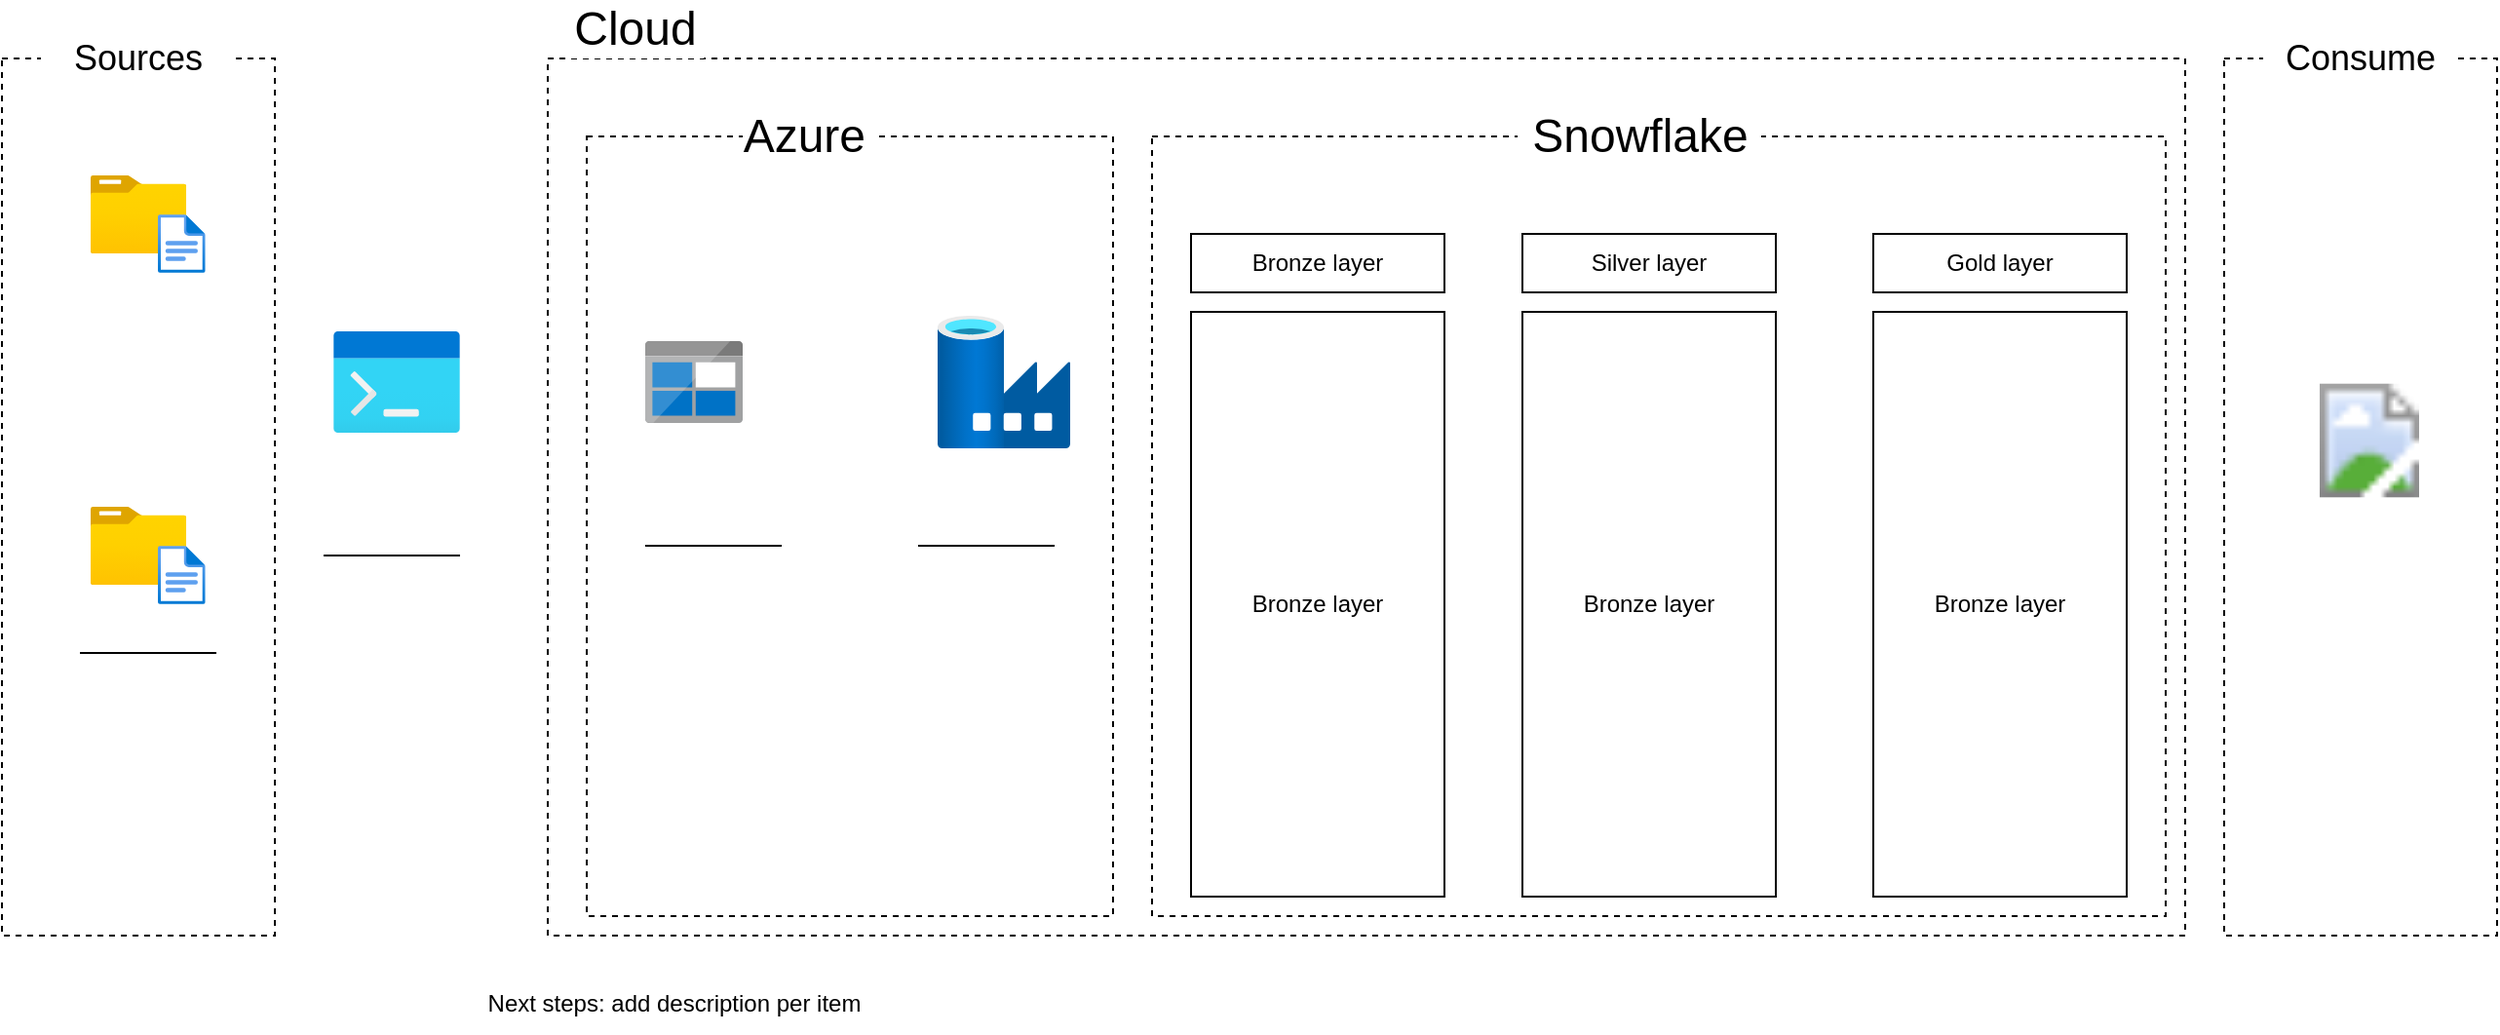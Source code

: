 <mxfile version="28.0.5">
  <diagram name="Page-1" id="2p3W1TwI71qRCSyU0E8I">
    <mxGraphModel dx="1426" dy="749" grid="1" gridSize="10" guides="1" tooltips="1" connect="1" arrows="1" fold="1" page="1" pageScale="1" pageWidth="2500" pageHeight="1920" background="none" math="0" shadow="0">
      <root>
        <mxCell id="0" />
        <mxCell id="1" parent="0" />
        <mxCell id="SgpQ-Ep98uLSc8GFuPtw-4" value="" style="rounded=0;whiteSpace=wrap;html=1;dashed=1;fillColor=none;" vertex="1" parent="1">
          <mxGeometry x="290" y="200" width="840" height="450" as="geometry" />
        </mxCell>
        <mxCell id="SgpQ-Ep98uLSc8GFuPtw-1" value="" style="rounded=0;whiteSpace=wrap;html=1;dashed=1;fillColor=none;" vertex="1" parent="1">
          <mxGeometry x="10" y="200" width="140" height="450" as="geometry" />
        </mxCell>
        <mxCell id="SgpQ-Ep98uLSc8GFuPtw-3" value="&lt;font style=&quot;font-size: 18px;&quot;&gt;Sources&lt;/font&gt;" style="rounded=0;whiteSpace=wrap;html=1;fillColor=default;strokeColor=none;" vertex="1" parent="1">
          <mxGeometry x="30" y="185" width="100" height="30" as="geometry" />
        </mxCell>
        <mxCell id="SgpQ-Ep98uLSc8GFuPtw-5" value="&lt;font style=&quot;font-size: 24px;&quot;&gt;Cloud&lt;/font&gt;" style="rounded=0;whiteSpace=wrap;html=1;fillColor=default;strokeColor=none;" vertex="1" parent="1">
          <mxGeometry x="300" y="170" width="70" height="30" as="geometry" />
        </mxCell>
        <mxCell id="SgpQ-Ep98uLSc8GFuPtw-6" value="" style="rounded=0;whiteSpace=wrap;html=1;dashed=1;fillColor=none;" vertex="1" parent="1">
          <mxGeometry x="310" y="240" width="270" height="400" as="geometry" />
        </mxCell>
        <mxCell id="SgpQ-Ep98uLSc8GFuPtw-7" value="&lt;font style=&quot;font-size: 24px;&quot;&gt;Azure&amp;nbsp;&lt;/font&gt;" style="rounded=0;whiteSpace=wrap;html=1;fillColor=default;strokeColor=none;" vertex="1" parent="1">
          <mxGeometry x="390" y="220" width="70" height="40" as="geometry" />
        </mxCell>
        <mxCell id="SgpQ-Ep98uLSc8GFuPtw-8" value="" style="rounded=0;whiteSpace=wrap;html=1;dashed=1;fillColor=none;" vertex="1" parent="1">
          <mxGeometry x="600" y="240" width="520" height="400" as="geometry" />
        </mxCell>
        <mxCell id="SgpQ-Ep98uLSc8GFuPtw-10" value="&lt;font style=&quot;font-size: 24px;&quot;&gt;Snowflake&lt;/font&gt;" style="rounded=0;whiteSpace=wrap;html=1;fillColor=default;strokeColor=none;" vertex="1" parent="1">
          <mxGeometry x="787.5" y="220" width="125" height="40" as="geometry" />
        </mxCell>
        <mxCell id="SgpQ-Ep98uLSc8GFuPtw-11" value="Bronze layer" style="rounded=0;whiteSpace=wrap;html=1;" vertex="1" parent="1">
          <mxGeometry x="620" y="290" width="130" height="30" as="geometry" />
        </mxCell>
        <mxCell id="SgpQ-Ep98uLSc8GFuPtw-12" value="Silver layer" style="rounded=0;whiteSpace=wrap;html=1;" vertex="1" parent="1">
          <mxGeometry x="790" y="290" width="130" height="30" as="geometry" />
        </mxCell>
        <mxCell id="SgpQ-Ep98uLSc8GFuPtw-13" value="Gold layer" style="rounded=0;whiteSpace=wrap;html=1;" vertex="1" parent="1">
          <mxGeometry x="970" y="290" width="130" height="30" as="geometry" />
        </mxCell>
        <mxCell id="SgpQ-Ep98uLSc8GFuPtw-16" value="Bronze layer" style="rounded=0;whiteSpace=wrap;html=1;" vertex="1" parent="1">
          <mxGeometry x="620" y="330" width="130" height="300" as="geometry" />
        </mxCell>
        <mxCell id="SgpQ-Ep98uLSc8GFuPtw-17" value="Bronze layer" style="rounded=0;whiteSpace=wrap;html=1;" vertex="1" parent="1">
          <mxGeometry x="790" y="330" width="130" height="300" as="geometry" />
        </mxCell>
        <mxCell id="SgpQ-Ep98uLSc8GFuPtw-18" value="Bronze layer" style="rounded=0;whiteSpace=wrap;html=1;" vertex="1" parent="1">
          <mxGeometry x="970" y="330" width="130" height="300" as="geometry" />
        </mxCell>
        <mxCell id="SgpQ-Ep98uLSc8GFuPtw-19" value="" style="image;aspect=fixed;html=1;points=[];align=center;fontSize=12;image=img/lib/azure2/general/Folder_Blank.svg;" vertex="1" parent="1">
          <mxGeometry x="55.36" y="260" width="49.29" height="40" as="geometry" />
        </mxCell>
        <mxCell id="SgpQ-Ep98uLSc8GFuPtw-22" value="" style="image;aspect=fixed;html=1;points=[];align=center;fontSize=12;image=img/lib/azure2/general/File.svg;" vertex="1" parent="1">
          <mxGeometry x="90" y="280" width="24.35" height="30" as="geometry" />
        </mxCell>
        <mxCell id="SgpQ-Ep98uLSc8GFuPtw-23" value="" style="image;aspect=fixed;html=1;points=[];align=center;fontSize=12;image=img/lib/azure2/general/Folder_Blank.svg;" vertex="1" parent="1">
          <mxGeometry x="55.36" y="430" width="49.29" height="40" as="geometry" />
        </mxCell>
        <mxCell id="SgpQ-Ep98uLSc8GFuPtw-24" value="" style="image;aspect=fixed;html=1;points=[];align=center;fontSize=12;image=img/lib/azure2/general/File.svg;" vertex="1" parent="1">
          <mxGeometry x="90" y="450" width="24.35" height="30" as="geometry" />
        </mxCell>
        <mxCell id="SgpQ-Ep98uLSc8GFuPtw-25" value="" style="rounded=0;whiteSpace=wrap;html=1;dashed=1;fillColor=none;" vertex="1" parent="1">
          <mxGeometry x="1150" y="200" width="140" height="450" as="geometry" />
        </mxCell>
        <mxCell id="SgpQ-Ep98uLSc8GFuPtw-26" value="&lt;font style=&quot;font-size: 18px;&quot;&gt;Consume&lt;/font&gt;" style="rounded=0;whiteSpace=wrap;html=1;fillColor=default;strokeColor=none;" vertex="1" parent="1">
          <mxGeometry x="1170" y="185" width="100" height="30" as="geometry" />
        </mxCell>
        <mxCell id="SgpQ-Ep98uLSc8GFuPtw-27" value="" style="image;sketch=0;aspect=fixed;html=1;points=[];align=center;fontSize=12;image=img/lib/mscae/BlobBlock.svg;" vertex="1" parent="1">
          <mxGeometry x="340" y="345" width="50" height="42" as="geometry" />
        </mxCell>
        <mxCell id="SgpQ-Ep98uLSc8GFuPtw-28" value="" style="image;aspect=fixed;html=1;points=[];align=center;fontSize=12;image=img/lib/azure2/databases/Data_Factory.svg;" vertex="1" parent="1">
          <mxGeometry x="490" y="332" width="68" height="68" as="geometry" />
        </mxCell>
        <mxCell id="SgpQ-Ep98uLSc8GFuPtw-29" value="" style="image;aspect=fixed;html=1;points=[];align=center;fontSize=12;image=img/lib/azure2/general/Powershell.svg;" vertex="1" parent="1">
          <mxGeometry x="180.0" y="340" width="65" height="52" as="geometry" />
        </mxCell>
        <mxCell id="SgpQ-Ep98uLSc8GFuPtw-30" value="" style="image;aspect=fixed;html=1;points=[];align=center;fontSize=12;image=img/lib/azure2/power_platform/PowerBI.svg;" vertex="1" parent="1">
          <mxGeometry x="1199" y="362" width="51" height="68" as="geometry" />
        </mxCell>
        <mxCell id="SgpQ-Ep98uLSc8GFuPtw-31" value="Next steps: add description per item" style="text;html=1;align=center;verticalAlign=middle;whiteSpace=wrap;rounded=0;" vertex="1" parent="1">
          <mxGeometry x="250" y="670" width="210" height="30" as="geometry" />
        </mxCell>
        <mxCell id="SgpQ-Ep98uLSc8GFuPtw-41" value="" style="line;strokeWidth=1;rotatable=0;dashed=0;labelPosition=right;align=left;verticalAlign=middle;spacingTop=0;spacingLeft=6;points=[];portConstraint=eastwest;" vertex="1" parent="1">
          <mxGeometry x="50" y="500" width="70" height="10" as="geometry" />
        </mxCell>
        <mxCell id="SgpQ-Ep98uLSc8GFuPtw-42" value="" style="line;strokeWidth=1;rotatable=0;dashed=0;labelPosition=right;align=left;verticalAlign=middle;spacingTop=0;spacingLeft=6;points=[];portConstraint=eastwest;" vertex="1" parent="1">
          <mxGeometry x="175" y="450" width="70" height="10" as="geometry" />
        </mxCell>
        <mxCell id="SgpQ-Ep98uLSc8GFuPtw-43" value="" style="line;strokeWidth=1;rotatable=0;dashed=0;labelPosition=right;align=left;verticalAlign=middle;spacingTop=0;spacingLeft=6;points=[];portConstraint=eastwest;" vertex="1" parent="1">
          <mxGeometry x="340" y="445" width="70" height="10" as="geometry" />
        </mxCell>
        <mxCell id="SgpQ-Ep98uLSc8GFuPtw-44" value="" style="line;strokeWidth=1;rotatable=0;dashed=0;labelPosition=right;align=left;verticalAlign=middle;spacingTop=0;spacingLeft=6;points=[];portConstraint=eastwest;" vertex="1" parent="1">
          <mxGeometry x="480" y="445" width="70" height="10" as="geometry" />
        </mxCell>
      </root>
    </mxGraphModel>
  </diagram>
</mxfile>
